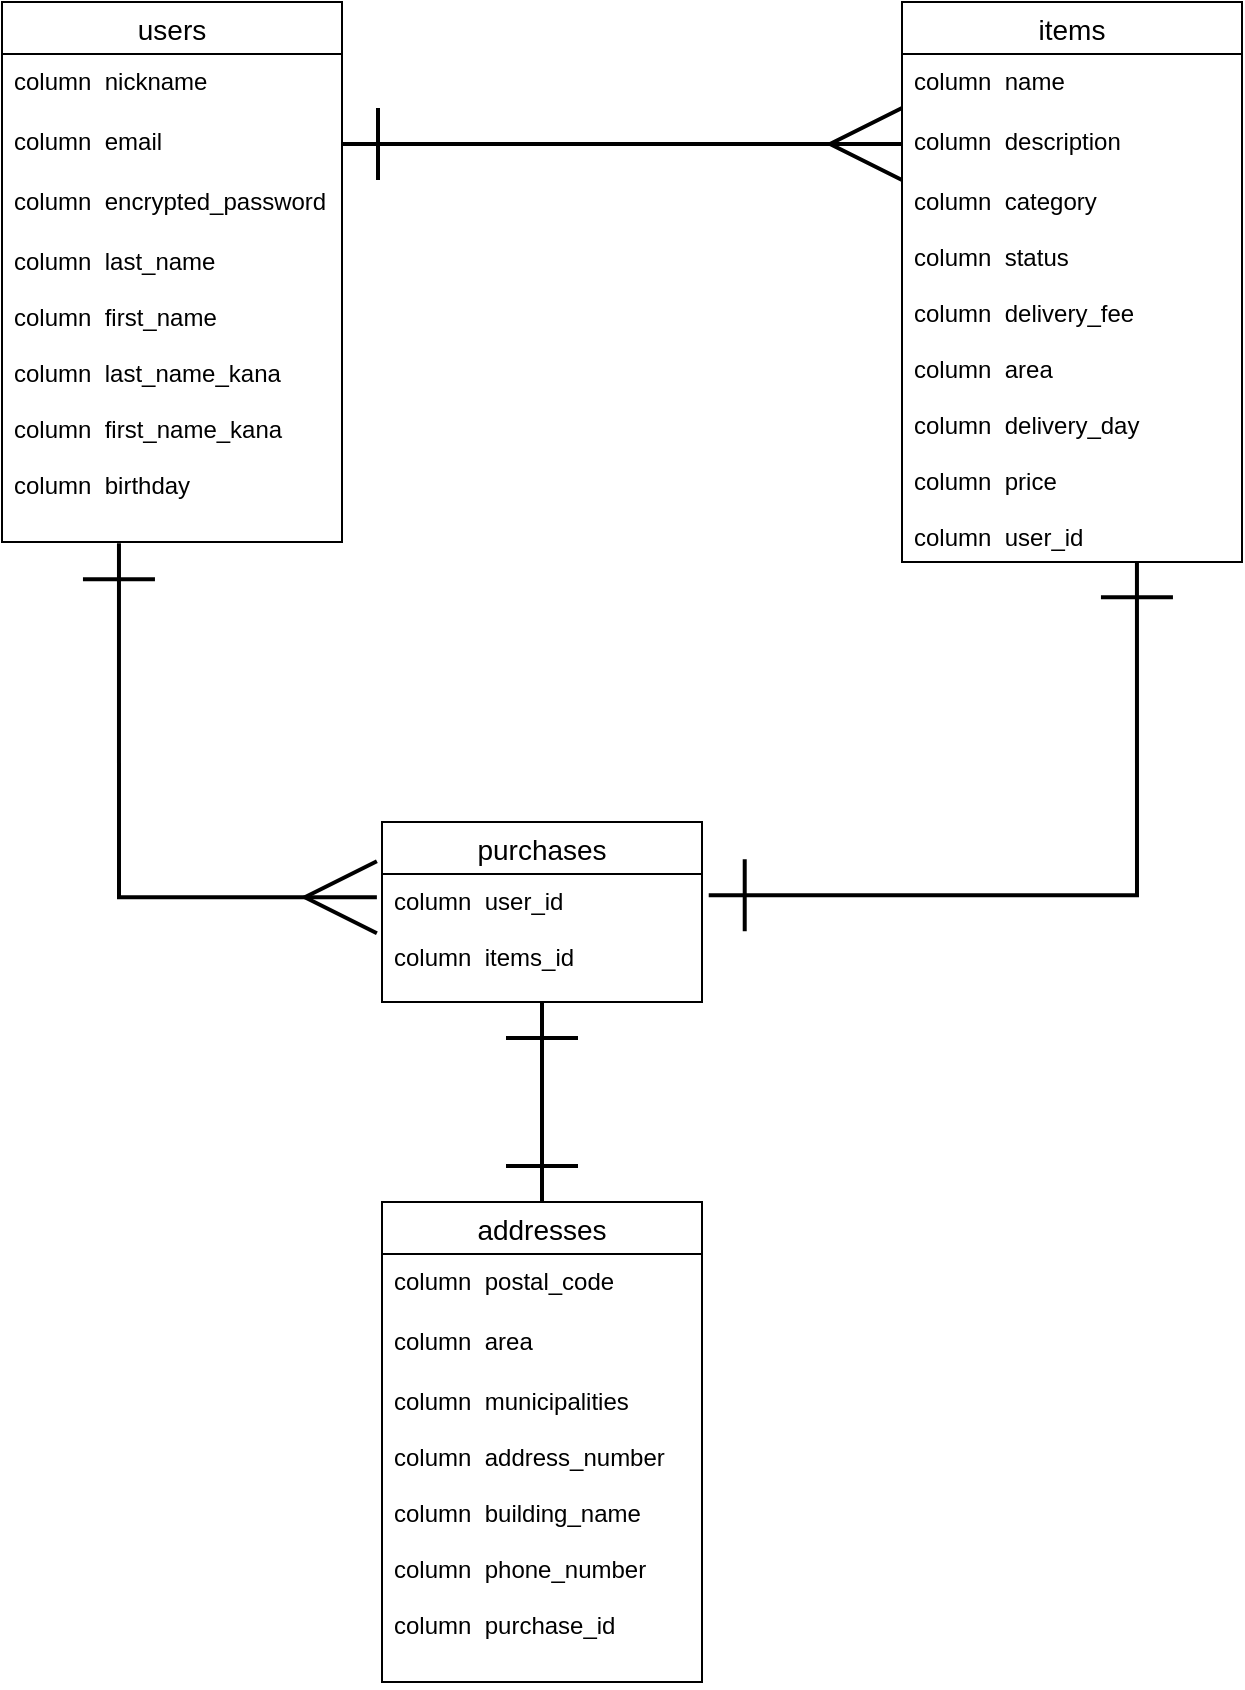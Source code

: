 <mxfile version="14.2.4" type="embed">
    <diagram id="EanCIlrQcg1AOAenD8eR" name="ページ1">
        <mxGraphModel dx="1714" dy="975" grid="1" gridSize="10" guides="1" tooltips="1" connect="1" arrows="1" fold="1" page="1" pageScale="1" pageWidth="850" pageHeight="1100" math="0" shadow="0">
            <root>
                <mxCell id="0"/>
                <mxCell id="1" parent="0"/>
                <mxCell id="86" style="edgeStyle=orthogonalEdgeStyle;rounded=0;jumpSize=24;orthogonalLoop=1;jettySize=auto;html=1;entryX=0.5;entryY=0;entryDx=0;entryDy=0;startArrow=ERone;startFill=0;startSize=33;endArrow=ERone;endFill=0;endSize=33;strokeWidth=2;" edge="1" parent="1" source="30" target="80">
                    <mxGeometry relative="1" as="geometry"/>
                </mxCell>
                <mxCell id="30" value="purchases" style="swimlane;fontStyle=0;childLayout=stackLayout;horizontal=1;startSize=26;horizontalStack=0;resizeParent=1;resizeParentMax=0;resizeLast=0;collapsible=1;marginBottom=0;align=center;fontSize=14;" parent="1" vertex="1">
                    <mxGeometry x="300" y="610" width="160" height="90" as="geometry"/>
                </mxCell>
                <mxCell id="32" value="column  user_id&#10;&#10;column  items_id" style="text;strokeColor=none;fillColor=none;spacingLeft=4;spacingRight=4;overflow=hidden;rotatable=0;points=[[0,0.5],[1,0.5]];portConstraint=eastwest;fontSize=12;" parent="30" vertex="1">
                    <mxGeometry y="26" width="160" height="64" as="geometry"/>
                </mxCell>
                <mxCell id="38" value="items" style="swimlane;fontStyle=0;childLayout=stackLayout;horizontal=1;startSize=26;horizontalStack=0;resizeParent=1;resizeParentMax=0;resizeLast=0;collapsible=1;marginBottom=0;align=center;fontSize=14;" parent="1" vertex="1">
                    <mxGeometry x="560" y="200" width="170" height="280" as="geometry"/>
                </mxCell>
                <mxCell id="39" value="column  name" style="text;strokeColor=none;fillColor=none;spacingLeft=4;spacingRight=4;overflow=hidden;rotatable=0;points=[[0,0.5],[1,0.5]];portConstraint=eastwest;fontSize=12;" parent="38" vertex="1">
                    <mxGeometry y="26" width="170" height="30" as="geometry"/>
                </mxCell>
                <mxCell id="62" value="column  description" style="text;strokeColor=none;fillColor=none;spacingLeft=4;spacingRight=4;overflow=hidden;rotatable=0;points=[[0,0.5],[1,0.5]];portConstraint=eastwest;fontSize=12;" vertex="1" parent="38">
                    <mxGeometry y="56" width="170" height="30" as="geometry"/>
                </mxCell>
                <mxCell id="41" value="column  category&#10;&#10;column  status&#10;&#10;column  delivery_fee&#10;&#10;column  area&#10;&#10;column  delivery_day&#10;&#10;column  price&#10;&#10;column  user_id" style="text;strokeColor=none;fillColor=none;spacingLeft=4;spacingRight=4;overflow=hidden;rotatable=0;points=[[0,0.5],[1,0.5]];portConstraint=eastwest;fontSize=12;" parent="38" vertex="1">
                    <mxGeometry y="86" width="170" height="194" as="geometry"/>
                </mxCell>
                <mxCell id="42" value="users" style="swimlane;fontStyle=0;childLayout=stackLayout;horizontal=1;startSize=26;horizontalStack=0;resizeParent=1;resizeParentMax=0;resizeLast=0;collapsible=1;marginBottom=0;align=center;fontSize=14;" parent="1" vertex="1">
                    <mxGeometry x="110" y="200" width="170" height="270" as="geometry"/>
                </mxCell>
                <mxCell id="43" value="column  nickname" style="text;strokeColor=none;fillColor=none;spacingLeft=4;spacingRight=4;overflow=hidden;rotatable=0;points=[[0,0.5],[1,0.5]];portConstraint=eastwest;fontSize=12;" parent="42" vertex="1">
                    <mxGeometry y="26" width="170" height="30" as="geometry"/>
                </mxCell>
                <mxCell id="44" value="column  email" style="text;strokeColor=none;fillColor=none;spacingLeft=4;spacingRight=4;overflow=hidden;rotatable=0;points=[[0,0.5],[1,0.5]];portConstraint=eastwest;fontSize=12;" parent="42" vertex="1">
                    <mxGeometry y="56" width="170" height="30" as="geometry"/>
                </mxCell>
                <mxCell id="64" value="column  encrypted_password" style="text;strokeColor=none;fillColor=none;spacingLeft=4;spacingRight=4;overflow=hidden;rotatable=0;points=[[0,0.5],[1,0.5]];portConstraint=eastwest;fontSize=12;" vertex="1" parent="42">
                    <mxGeometry y="86" width="170" height="30" as="geometry"/>
                </mxCell>
                <mxCell id="45" value="column  last_name&#10;&#10;column  first_name&#10;&#10;column  last_name_kana&#10;&#10;column  first_name_kana&#10;&#10;column  birthday" style="text;strokeColor=none;fillColor=none;spacingLeft=4;spacingRight=4;overflow=hidden;rotatable=0;points=[[0,0.5],[1,0.5]];portConstraint=eastwest;fontSize=12;" parent="42" vertex="1">
                    <mxGeometry y="116" width="170" height="154" as="geometry"/>
                </mxCell>
                <mxCell id="61" style="edgeStyle=orthogonalEdgeStyle;rounded=0;orthogonalLoop=1;jettySize=auto;html=1;exitX=1;exitY=0.5;exitDx=0;exitDy=0;endArrow=ERmany;endFill=0;strokeWidth=2;entryX=0;entryY=0.5;entryDx=0;entryDy=0;endSize=33;startArrow=ERone;startFill=0;startSize=33;" parent="1" source="44" edge="1" target="62">
                    <mxGeometry relative="1" as="geometry">
                        <mxPoint x="550" y="271" as="targetPoint"/>
                    </mxGeometry>
                </mxCell>
                <mxCell id="63" style="edgeStyle=orthogonalEdgeStyle;rounded=0;jumpSize=24;orthogonalLoop=1;jettySize=auto;html=1;exitX=1.021;exitY=0.166;exitDx=0;exitDy=0;endArrow=ERone;endFill=0;endSize=33;strokeWidth=2;startArrow=ERone;startFill=0;startSize=33;exitPerimeter=0;entryX=0.691;entryY=0.998;entryDx=0;entryDy=0;entryPerimeter=0;" edge="1" parent="1" source="32" target="41">
                    <mxGeometry relative="1" as="geometry">
                        <mxPoint x="660" y="490" as="targetPoint"/>
                        <Array as="points">
                            <mxPoint x="678" y="647"/>
                        </Array>
                    </mxGeometry>
                </mxCell>
                <mxCell id="65" style="edgeStyle=orthogonalEdgeStyle;rounded=0;jumpSize=24;orthogonalLoop=1;jettySize=auto;html=1;startArrow=ERmany;startFill=0;startSize=33;endArrow=ERone;endFill=0;endSize=33;strokeWidth=2;exitX=-0.016;exitY=0.181;exitDx=0;exitDy=0;exitPerimeter=0;entryX=0.344;entryY=1.004;entryDx=0;entryDy=0;entryPerimeter=0;" edge="1" parent="1" source="32" target="45">
                    <mxGeometry relative="1" as="geometry">
                        <mxPoint x="170" y="690" as="targetPoint"/>
                        <mxPoint x="330" y="540" as="sourcePoint"/>
                    </mxGeometry>
                </mxCell>
                <mxCell id="80" value="addresses" style="swimlane;fontStyle=0;childLayout=stackLayout;horizontal=1;startSize=26;horizontalStack=0;resizeParent=1;resizeParentMax=0;resizeLast=0;collapsible=1;marginBottom=0;align=center;fontSize=14;" vertex="1" parent="1">
                    <mxGeometry x="300" y="800" width="160" height="240" as="geometry"/>
                </mxCell>
                <mxCell id="81" value="column  postal_code" style="text;strokeColor=none;fillColor=none;spacingLeft=4;spacingRight=4;overflow=hidden;rotatable=0;points=[[0,0.5],[1,0.5]];portConstraint=eastwest;fontSize=12;" vertex="1" parent="80">
                    <mxGeometry y="26" width="160" height="30" as="geometry"/>
                </mxCell>
                <mxCell id="82" value="column  area" style="text;strokeColor=none;fillColor=none;spacingLeft=4;spacingRight=4;overflow=hidden;rotatable=0;points=[[0,0.5],[1,0.5]];portConstraint=eastwest;fontSize=12;" vertex="1" parent="80">
                    <mxGeometry y="56" width="160" height="30" as="geometry"/>
                </mxCell>
                <mxCell id="83" value="column  municipalities&#10;&#10;column  address_number&#10;&#10;column  building_name&#10;&#10;column  phone_number&#10;&#10;column  purchase_id" style="text;strokeColor=none;fillColor=none;spacingLeft=4;spacingRight=4;overflow=hidden;rotatable=0;points=[[0,0.5],[1,0.5]];portConstraint=eastwest;fontSize=12;" vertex="1" parent="80">
                    <mxGeometry y="86" width="160" height="154" as="geometry"/>
                </mxCell>
            </root>
        </mxGraphModel>
    </diagram>
</mxfile>